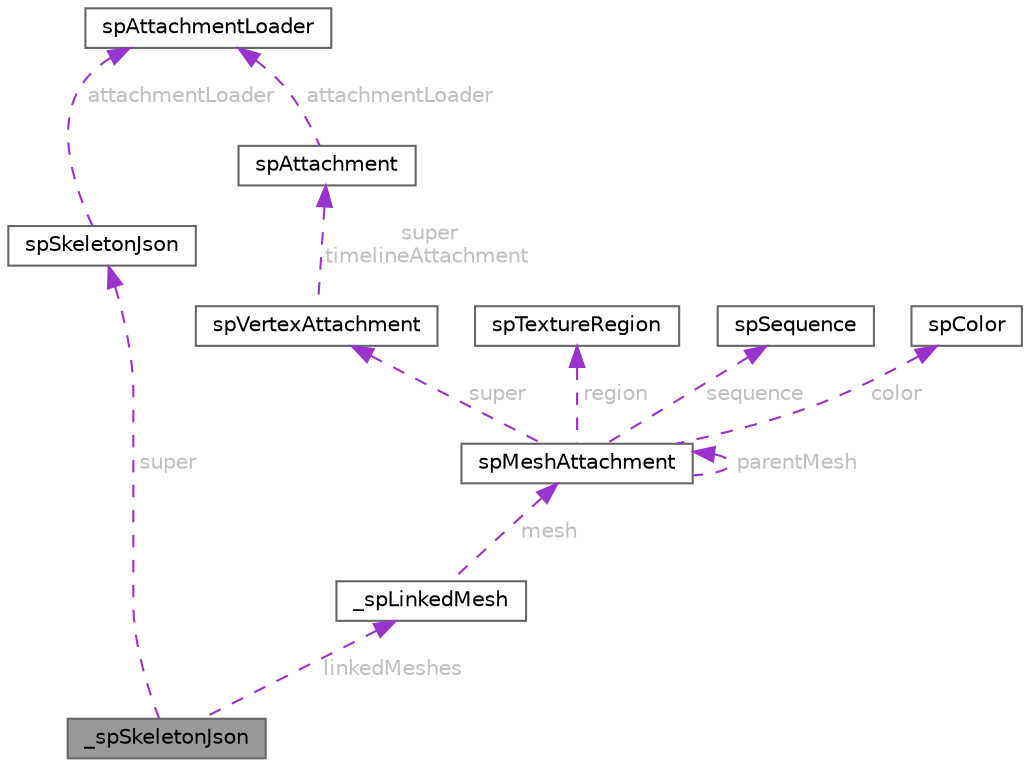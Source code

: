 digraph "_spSkeletonJson"
{
 // LATEX_PDF_SIZE
  bgcolor="transparent";
  edge [fontname=Helvetica,fontsize=10,labelfontname=Helvetica,labelfontsize=10];
  node [fontname=Helvetica,fontsize=10,shape=box,height=0.2,width=0.4];
  Node1 [id="Node000001",label="_spSkeletonJson",height=0.2,width=0.4,color="gray40", fillcolor="grey60", style="filled", fontcolor="black",tooltip=" "];
  Node2 -> Node1 [id="edge12_Node000001_Node000002",dir="back",color="darkorchid3",style="dashed",tooltip=" ",label=" super",fontcolor="grey" ];
  Node2 [id="Node000002",label="spSkeletonJson",height=0.2,width=0.4,color="gray40", fillcolor="white", style="filled",URL="$structsp_skeleton_json.html",tooltip=" "];
  Node3 -> Node2 [id="edge13_Node000002_Node000003",dir="back",color="darkorchid3",style="dashed",tooltip=" ",label=" attachmentLoader",fontcolor="grey" ];
  Node3 [id="Node000003",label="spAttachmentLoader",height=0.2,width=0.4,color="gray40", fillcolor="white", style="filled",URL="$structsp_attachment_loader.html",tooltip=" "];
  Node4 -> Node1 [id="edge14_Node000001_Node000004",dir="back",color="darkorchid3",style="dashed",tooltip=" ",label=" linkedMeshes",fontcolor="grey" ];
  Node4 [id="Node000004",label="_spLinkedMesh",height=0.2,width=0.4,color="gray40", fillcolor="white", style="filled",URL="$struct__sp_linked_mesh.html",tooltip=" "];
  Node5 -> Node4 [id="edge15_Node000004_Node000005",dir="back",color="darkorchid3",style="dashed",tooltip=" ",label=" mesh",fontcolor="grey" ];
  Node5 [id="Node000005",label="spMeshAttachment",height=0.2,width=0.4,color="gray40", fillcolor="white", style="filled",URL="$structsp_mesh_attachment.html",tooltip=" "];
  Node6 -> Node5 [id="edge16_Node000005_Node000006",dir="back",color="darkorchid3",style="dashed",tooltip=" ",label=" super",fontcolor="grey" ];
  Node6 [id="Node000006",label="spVertexAttachment",height=0.2,width=0.4,color="gray40", fillcolor="white", style="filled",URL="$structsp_vertex_attachment.html",tooltip=" "];
  Node7 -> Node6 [id="edge17_Node000006_Node000007",dir="back",color="darkorchid3",style="dashed",tooltip=" ",label=" super\ntimelineAttachment",fontcolor="grey" ];
  Node7 [id="Node000007",label="spAttachment",height=0.2,width=0.4,color="gray40", fillcolor="white", style="filled",URL="$structsp_attachment.html",tooltip=" "];
  Node3 -> Node7 [id="edge18_Node000007_Node000003",dir="back",color="darkorchid3",style="dashed",tooltip=" ",label=" attachmentLoader",fontcolor="grey" ];
  Node8 -> Node5 [id="edge19_Node000005_Node000008",dir="back",color="darkorchid3",style="dashed",tooltip=" ",label=" region",fontcolor="grey" ];
  Node8 [id="Node000008",label="spTextureRegion",height=0.2,width=0.4,color="gray40", fillcolor="white", style="filled",URL="$structsp_texture_region.html",tooltip=" "];
  Node9 -> Node5 [id="edge20_Node000005_Node000009",dir="back",color="darkorchid3",style="dashed",tooltip=" ",label=" sequence",fontcolor="grey" ];
  Node9 [id="Node000009",label="spSequence",height=0.2,width=0.4,color="gray40", fillcolor="white", style="filled",URL="$structsp_sequence.html",tooltip=" "];
  Node10 -> Node5 [id="edge21_Node000005_Node000010",dir="back",color="darkorchid3",style="dashed",tooltip=" ",label=" color",fontcolor="grey" ];
  Node10 [id="Node000010",label="spColor",height=0.2,width=0.4,color="gray40", fillcolor="white", style="filled",URL="$structsp_color.html",tooltip=" "];
  Node5 -> Node5 [id="edge22_Node000005_Node000005",dir="back",color="darkorchid3",style="dashed",tooltip=" ",label=" parentMesh",fontcolor="grey" ];
}
